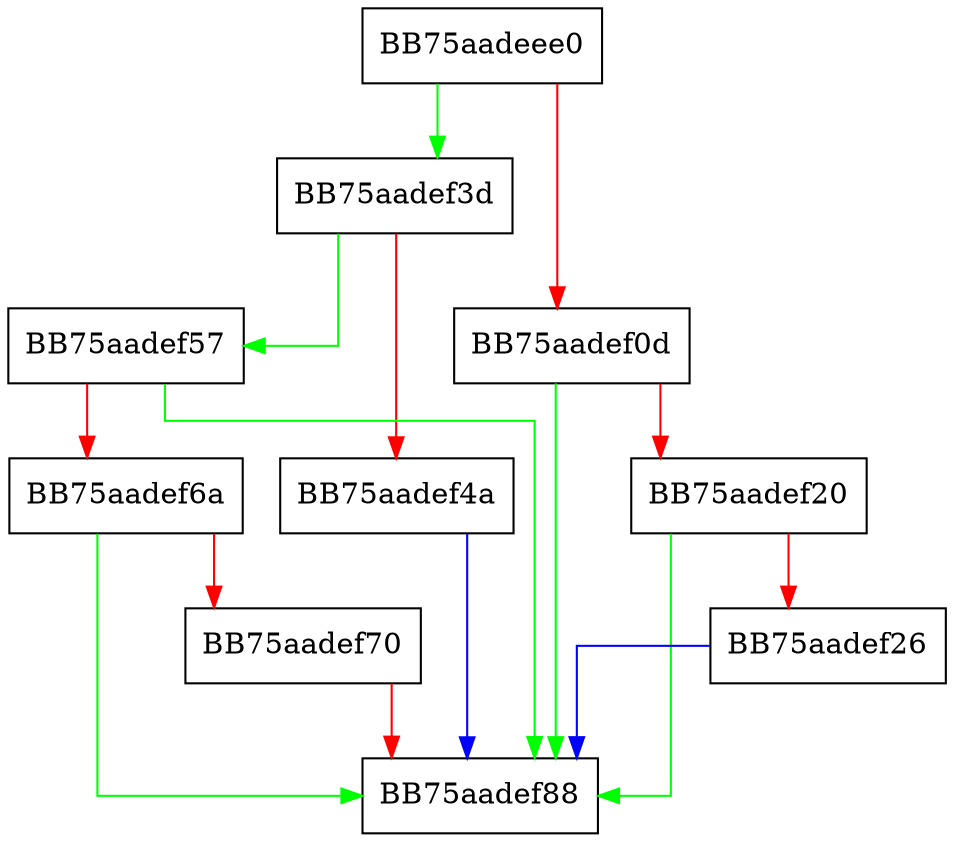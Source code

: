 digraph FpUpdateDnRevisionIfNewer {
  node [shape="box"];
  graph [splines=ortho];
  BB75aadeee0 -> BB75aadef3d [color="green"];
  BB75aadeee0 -> BB75aadef0d [color="red"];
  BB75aadef0d -> BB75aadef88 [color="green"];
  BB75aadef0d -> BB75aadef20 [color="red"];
  BB75aadef20 -> BB75aadef88 [color="green"];
  BB75aadef20 -> BB75aadef26 [color="red"];
  BB75aadef26 -> BB75aadef88 [color="blue"];
  BB75aadef3d -> BB75aadef57 [color="green"];
  BB75aadef3d -> BB75aadef4a [color="red"];
  BB75aadef4a -> BB75aadef88 [color="blue"];
  BB75aadef57 -> BB75aadef88 [color="green"];
  BB75aadef57 -> BB75aadef6a [color="red"];
  BB75aadef6a -> BB75aadef88 [color="green"];
  BB75aadef6a -> BB75aadef70 [color="red"];
  BB75aadef70 -> BB75aadef88 [color="red"];
}